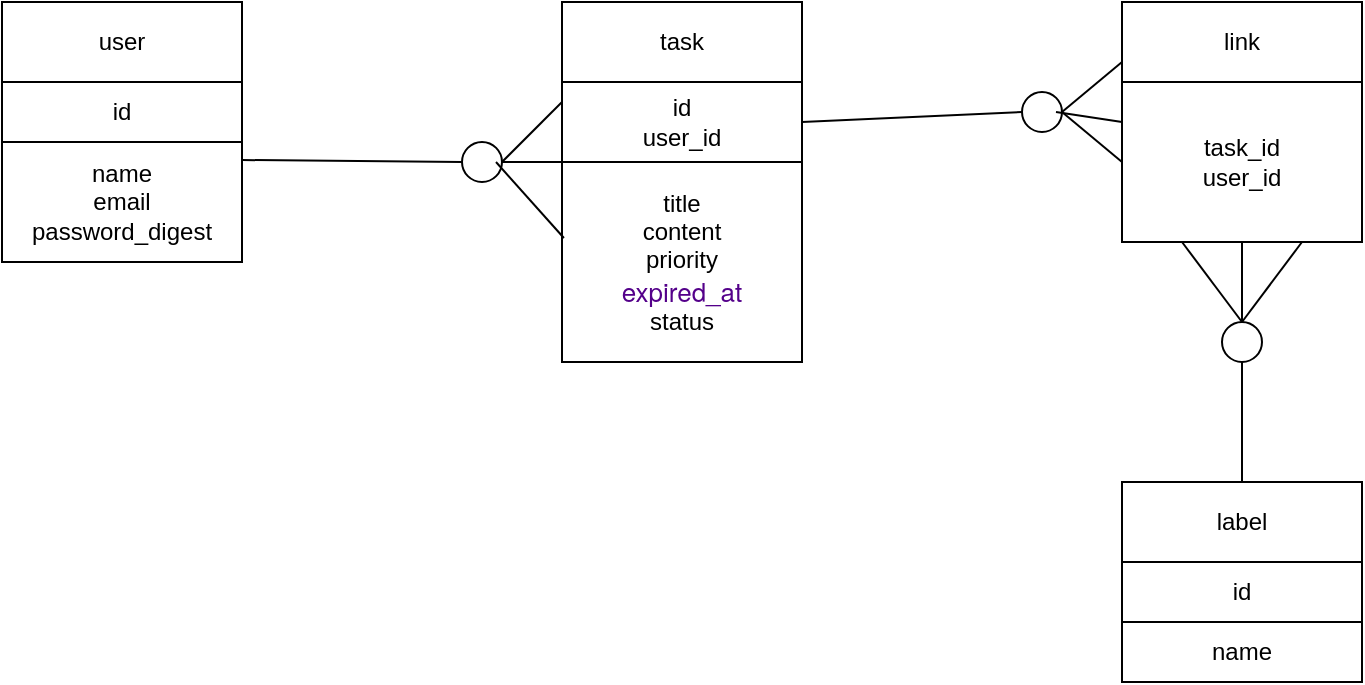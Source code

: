 <mxfile>
    <diagram id="cy794g4JUQjRn9vCdGt7" name="ページ1">
        <mxGraphModel dx="445" dy="680" grid="1" gridSize="10" guides="1" tooltips="1" connect="1" arrows="1" fold="1" page="1" pageScale="1" pageWidth="827" pageHeight="1169" math="0" shadow="0">
            <root>
                <mxCell id="0"/>
                <mxCell id="1" parent="0"/>
                <mxCell id="63" value="user" style="rounded=0;whiteSpace=wrap;html=1;shadow=0;" parent="1" vertex="1">
                    <mxGeometry x="50" y="120" width="120" height="40" as="geometry"/>
                </mxCell>
                <mxCell id="64" value="id" style="rounded=0;whiteSpace=wrap;html=1;shadow=0;" parent="1" vertex="1">
                    <mxGeometry x="50" y="160" width="120" height="30" as="geometry"/>
                </mxCell>
                <mxCell id="65" value="name&lt;br&gt;email&lt;br&gt;password_digest" style="rounded=0;whiteSpace=wrap;html=1;shadow=0;" parent="1" vertex="1">
                    <mxGeometry x="50" y="190" width="120" height="60" as="geometry"/>
                </mxCell>
                <mxCell id="69" value="name" style="rounded=0;whiteSpace=wrap;html=1;shadow=0;" parent="1" vertex="1">
                    <mxGeometry x="610" y="430" width="120" height="30" as="geometry"/>
                </mxCell>
                <mxCell id="70" value="id" style="rounded=0;whiteSpace=wrap;html=1;shadow=0;" parent="1" vertex="1">
                    <mxGeometry x="610" y="400" width="120" height="30" as="geometry"/>
                </mxCell>
                <mxCell id="71" value="label" style="rounded=0;whiteSpace=wrap;html=1;shadow=0;" parent="1" vertex="1">
                    <mxGeometry x="610" y="360" width="120" height="40" as="geometry"/>
                </mxCell>
                <mxCell id="72" value="task_id&lt;br&gt;user_id" style="rounded=0;whiteSpace=wrap;html=1;shadow=0;" parent="1" vertex="1">
                    <mxGeometry x="610" y="160" width="120" height="80" as="geometry"/>
                </mxCell>
                <mxCell id="73" value="link" style="rounded=0;whiteSpace=wrap;html=1;shadow=0;" parent="1" vertex="1">
                    <mxGeometry x="610" y="120" width="120" height="40" as="geometry"/>
                </mxCell>
                <mxCell id="74" value="title&lt;br&gt;content&lt;br&gt;priority&lt;br&gt;&lt;p class=&quot;p1&quot; style=&quot;margin: 0px ; font-stretch: normal ; font-size: 13px ; line-height: normal ; font-family: &amp;#34;helvetica neue&amp;#34; ; color: rgb(84 , 0 , 138)&quot;&gt;&lt;/p&gt;&lt;span style=&quot;color: rgb(84 , 0 , 138) ; font-family: &amp;#34;helvetica neue&amp;#34; ; font-size: 13px&quot;&gt;expired_at&lt;br&gt;&lt;/span&gt;status" style="rounded=0;whiteSpace=wrap;html=1;shadow=0;" parent="1" vertex="1">
                    <mxGeometry x="330" y="200" width="120" height="100" as="geometry"/>
                </mxCell>
                <mxCell id="75" value="id&lt;br&gt;user_id" style="rounded=0;whiteSpace=wrap;html=1;shadow=0;" parent="1" vertex="1">
                    <mxGeometry x="330" y="160" width="120" height="40" as="geometry"/>
                </mxCell>
                <mxCell id="76" value="task" style="rounded=0;whiteSpace=wrap;html=1;shadow=0;" parent="1" vertex="1">
                    <mxGeometry x="330" y="120" width="120" height="40" as="geometry"/>
                </mxCell>
                <mxCell id="77" value="" style="ellipse;whiteSpace=wrap;html=1;aspect=fixed;shadow=0;" parent="1" vertex="1">
                    <mxGeometry x="280" y="190" width="20" height="20" as="geometry"/>
                </mxCell>
                <mxCell id="79" value="" style="ellipse;whiteSpace=wrap;html=1;aspect=fixed;shadow=0;" parent="1" vertex="1">
                    <mxGeometry x="660" y="280" width="20" height="20" as="geometry"/>
                </mxCell>
                <mxCell id="80" value="" style="ellipse;whiteSpace=wrap;html=1;aspect=fixed;shadow=0;" parent="1" vertex="1">
                    <mxGeometry x="560" y="165" width="20" height="20" as="geometry"/>
                </mxCell>
                <mxCell id="81" value="" style="endArrow=none;html=1;entryX=0.008;entryY=0.38;entryDx=0;entryDy=0;entryPerimeter=0;" parent="1" target="74" edge="1">
                    <mxGeometry width="50" height="50" relative="1" as="geometry">
                        <mxPoint x="297" y="200" as="sourcePoint"/>
                        <mxPoint x="260" y="270" as="targetPoint"/>
                    </mxGeometry>
                </mxCell>
                <mxCell id="82" value="" style="endArrow=none;html=1;entryX=0;entryY=1;entryDx=0;entryDy=0;exitX=1;exitY=0.5;exitDx=0;exitDy=0;" parent="1" source="77" target="75" edge="1">
                    <mxGeometry width="50" height="50" relative="1" as="geometry">
                        <mxPoint x="210" y="320" as="sourcePoint"/>
                        <mxPoint x="260" y="270" as="targetPoint"/>
                    </mxGeometry>
                </mxCell>
                <mxCell id="83" value="" style="endArrow=none;html=1;entryX=1;entryY=0.5;entryDx=0;entryDy=0;exitX=0;exitY=0.25;exitDx=0;exitDy=0;" parent="1" source="75" target="77" edge="1">
                    <mxGeometry width="50" height="50" relative="1" as="geometry">
                        <mxPoint x="210" y="320" as="sourcePoint"/>
                        <mxPoint x="260" y="270" as="targetPoint"/>
                    </mxGeometry>
                </mxCell>
                <mxCell id="84" value="" style="endArrow=none;html=1;exitX=1;exitY=0.15;exitDx=0;exitDy=0;entryX=0;entryY=0.5;entryDx=0;entryDy=0;exitPerimeter=0;" parent="1" source="65" target="77" edge="1">
                    <mxGeometry width="50" height="50" relative="1" as="geometry">
                        <mxPoint x="210" y="320" as="sourcePoint"/>
                        <mxPoint x="280" y="210" as="targetPoint"/>
                    </mxGeometry>
                </mxCell>
                <mxCell id="85" value="" style="endArrow=none;html=1;entryX=0;entryY=0.5;entryDx=0;entryDy=0;exitX=1;exitY=0.5;exitDx=0;exitDy=0;" parent="1" source="80" target="72" edge="1">
                    <mxGeometry width="50" height="50" relative="1" as="geometry">
                        <mxPoint x="540" y="320" as="sourcePoint"/>
                        <mxPoint x="590" y="270" as="targetPoint"/>
                    </mxGeometry>
                </mxCell>
                <mxCell id="86" value="" style="endArrow=none;html=1;entryX=0;entryY=0.25;entryDx=0;entryDy=0;" parent="1" target="72" edge="1">
                    <mxGeometry width="50" height="50" relative="1" as="geometry">
                        <mxPoint x="577" y="175" as="sourcePoint"/>
                        <mxPoint x="590" y="270" as="targetPoint"/>
                    </mxGeometry>
                </mxCell>
                <mxCell id="87" value="" style="endArrow=none;html=1;entryX=0;entryY=0.75;entryDx=0;entryDy=0;exitX=1;exitY=0.5;exitDx=0;exitDy=0;" parent="1" source="80" target="73" edge="1">
                    <mxGeometry width="50" height="50" relative="1" as="geometry">
                        <mxPoint x="540" y="320" as="sourcePoint"/>
                        <mxPoint x="590" y="270" as="targetPoint"/>
                    </mxGeometry>
                </mxCell>
                <mxCell id="88" value="" style="endArrow=none;html=1;entryX=0;entryY=0.5;entryDx=0;entryDy=0;exitX=1;exitY=0.5;exitDx=0;exitDy=0;" parent="1" source="75" target="80" edge="1">
                    <mxGeometry width="50" height="50" relative="1" as="geometry">
                        <mxPoint x="540" y="320" as="sourcePoint"/>
                        <mxPoint x="590" y="270" as="targetPoint"/>
                    </mxGeometry>
                </mxCell>
                <mxCell id="89" value="" style="endArrow=none;html=1;exitX=0.75;exitY=1;exitDx=0;exitDy=0;entryX=0.5;entryY=0;entryDx=0;entryDy=0;" parent="1" source="72" target="79" edge="1">
                    <mxGeometry width="50" height="50" relative="1" as="geometry">
                        <mxPoint x="640" y="320" as="sourcePoint"/>
                        <mxPoint x="690" y="270" as="targetPoint"/>
                    </mxGeometry>
                </mxCell>
                <mxCell id="90" value="" style="endArrow=none;html=1;exitX=0.25;exitY=1;exitDx=0;exitDy=0;entryX=0.5;entryY=0;entryDx=0;entryDy=0;" parent="1" source="72" target="79" edge="1">
                    <mxGeometry width="50" height="50" relative="1" as="geometry">
                        <mxPoint x="640" y="320" as="sourcePoint"/>
                        <mxPoint x="690" y="270" as="targetPoint"/>
                    </mxGeometry>
                </mxCell>
                <mxCell id="91" value="" style="endArrow=none;html=1;exitX=0.5;exitY=1;exitDx=0;exitDy=0;entryX=0.5;entryY=0;entryDx=0;entryDy=0;" parent="1" source="72" target="79" edge="1">
                    <mxGeometry width="50" height="50" relative="1" as="geometry">
                        <mxPoint x="640" y="320" as="sourcePoint"/>
                        <mxPoint x="690" y="270" as="targetPoint"/>
                    </mxGeometry>
                </mxCell>
                <mxCell id="92" value="" style="endArrow=none;html=1;entryX=0.5;entryY=0;entryDx=0;entryDy=0;exitX=0.5;exitY=1;exitDx=0;exitDy=0;" parent="1" source="79" target="71" edge="1">
                    <mxGeometry width="50" height="50" relative="1" as="geometry">
                        <mxPoint x="640" y="320" as="sourcePoint"/>
                        <mxPoint x="690" y="270" as="targetPoint"/>
                    </mxGeometry>
                </mxCell>
            </root>
        </mxGraphModel>
    </diagram>
</mxfile>